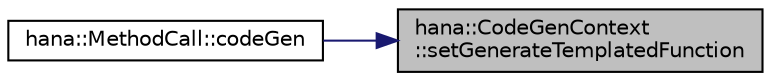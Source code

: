 digraph "hana::CodeGenContext::setGenerateTemplatedFunction"
{
 // LATEX_PDF_SIZE
  edge [fontname="Helvetica",fontsize="10",labelfontname="Helvetica",labelfontsize="10"];
  node [fontname="Helvetica",fontsize="10",shape=record];
  rankdir="RL";
  Node1 [label="hana::CodeGenContext\l::setGenerateTemplatedFunction",height=0.2,width=0.4,color="black", fillcolor="grey75", style="filled", fontcolor="black",tooltip=" "];
  Node1 -> Node2 [dir="back",color="midnightblue",fontsize="10",style="solid",fontname="Helvetica"];
  Node2 [label="hana::MethodCall::codeGen",height=0.2,width=0.4,color="black", fillcolor="white", style="filled",URL="$classhana_1_1_method_call.html#a1b307eb5687b9e8d389ac95edb169eca",tooltip=" "];
}
